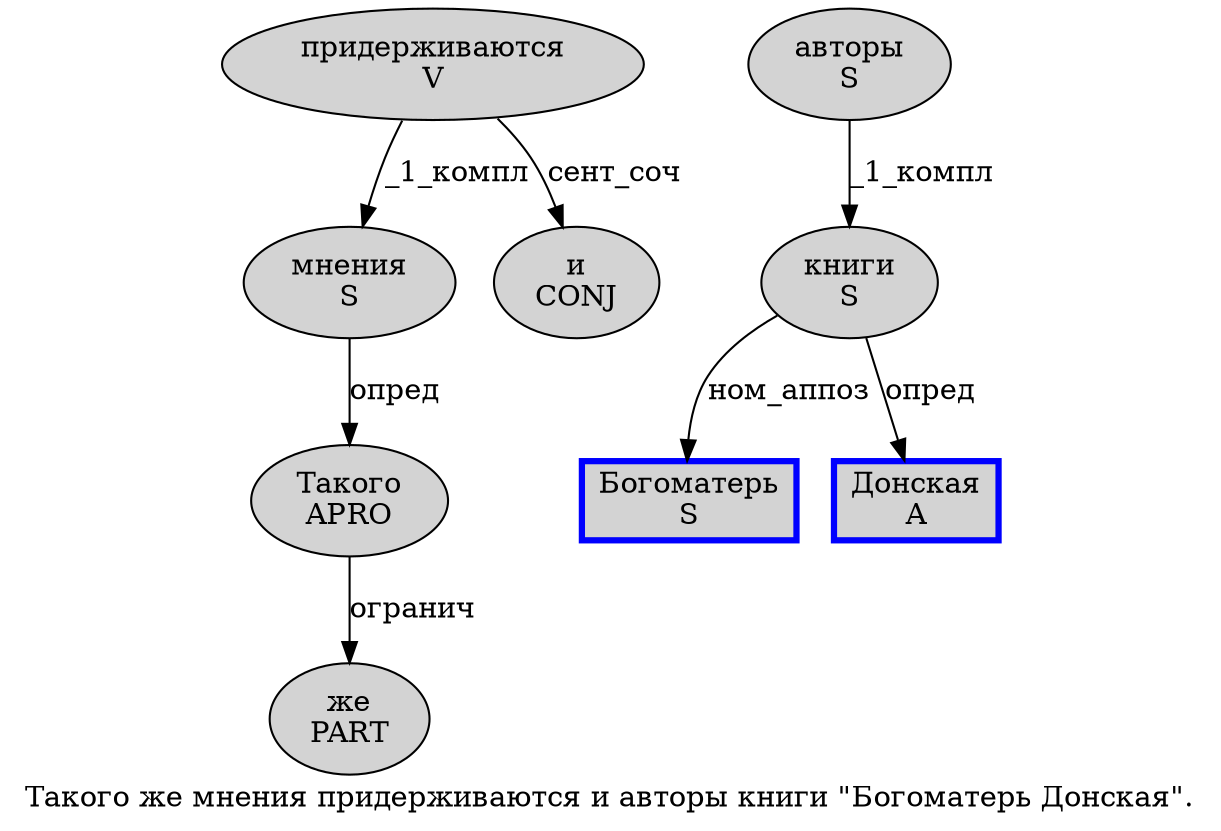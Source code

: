 digraph SENTENCE_993 {
	graph [label="Такого же мнения придерживаются и авторы книги \"Богоматерь Донская\"."]
	node [style=filled]
		0 [label="Такого
APRO" color="" fillcolor=lightgray penwidth=1 shape=ellipse]
		1 [label="же
PART" color="" fillcolor=lightgray penwidth=1 shape=ellipse]
		2 [label="мнения
S" color="" fillcolor=lightgray penwidth=1 shape=ellipse]
		3 [label="придерживаются
V" color="" fillcolor=lightgray penwidth=1 shape=ellipse]
		4 [label="и
CONJ" color="" fillcolor=lightgray penwidth=1 shape=ellipse]
		5 [label="авторы
S" color="" fillcolor=lightgray penwidth=1 shape=ellipse]
		6 [label="книги
S" color="" fillcolor=lightgray penwidth=1 shape=ellipse]
		8 [label="Богоматерь
S" color=blue fillcolor=lightgray penwidth=3 shape=box]
		9 [label="Донская
A" color=blue fillcolor=lightgray penwidth=3 shape=box]
			2 -> 0 [label="опред"]
			6 -> 8 [label="ном_аппоз"]
			6 -> 9 [label="опред"]
			3 -> 2 [label="_1_компл"]
			3 -> 4 [label="сент_соч"]
			5 -> 6 [label="_1_компл"]
			0 -> 1 [label="огранич"]
}